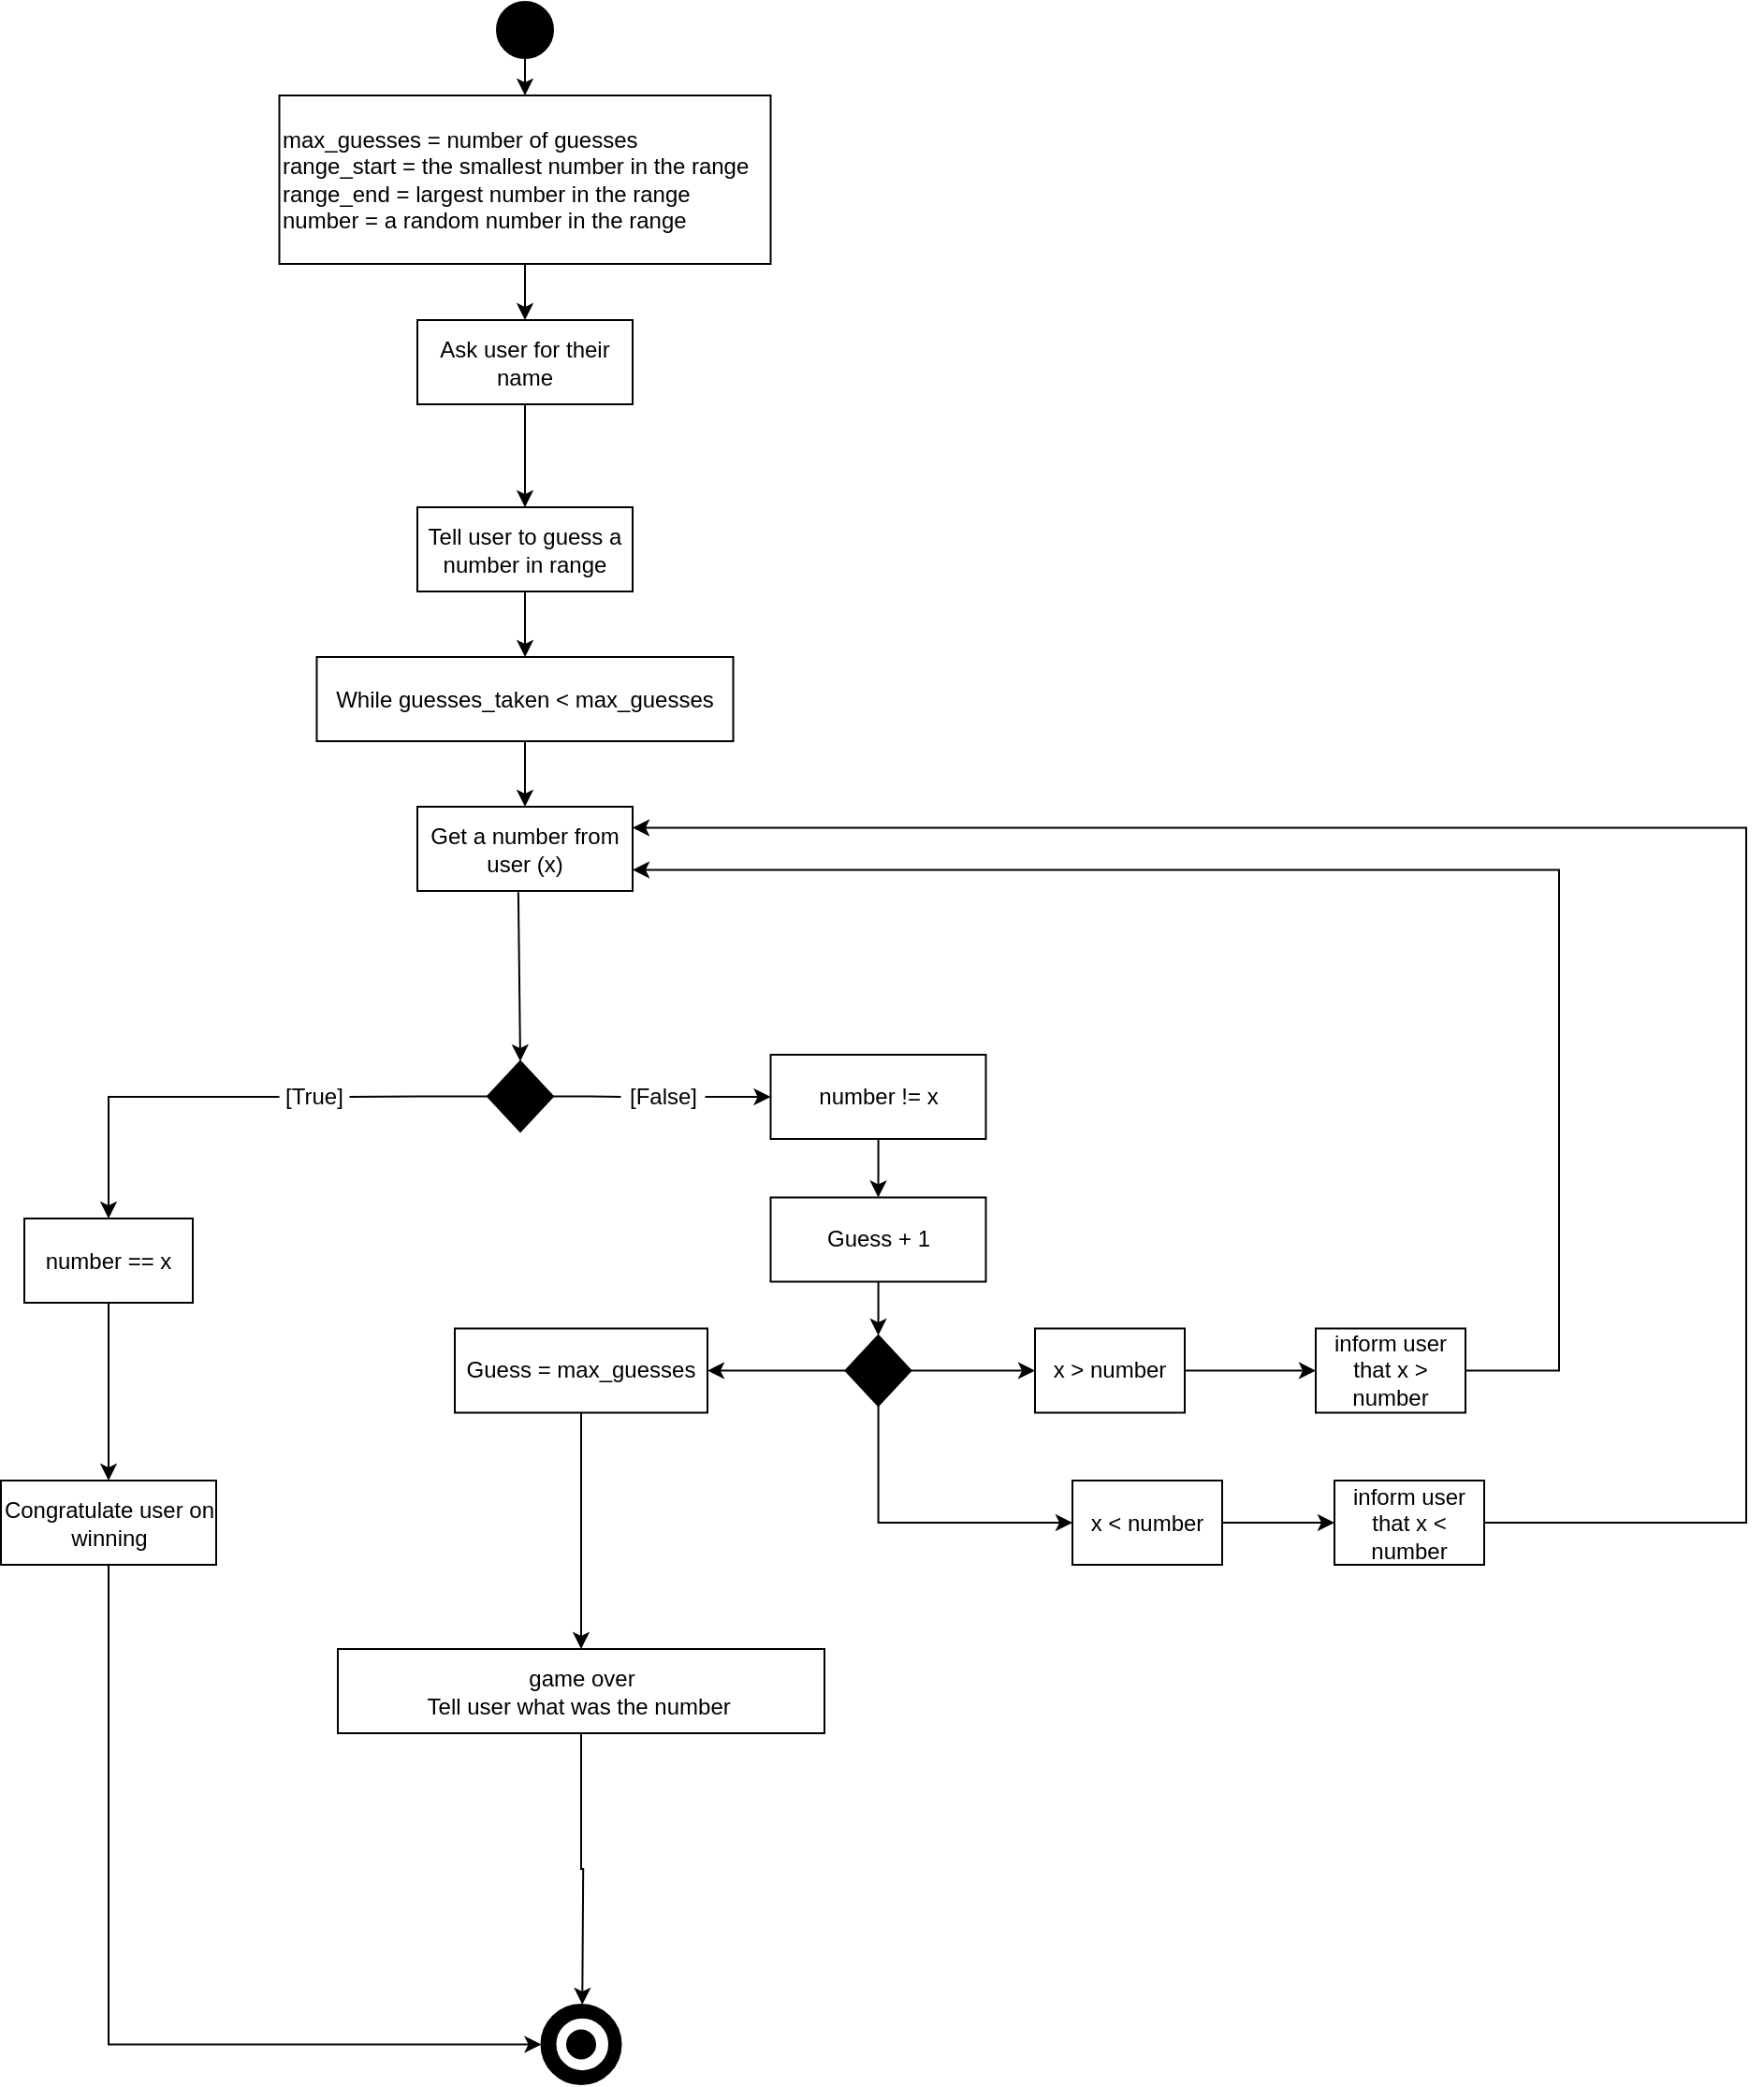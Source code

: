 <mxfile version="20.1.3" type="github">
  <diagram id="5ZX5jhuYgvGsWRN7hRBs" name="Page-1">
    <mxGraphModel dx="1896" dy="1016" grid="1" gridSize="10" guides="1" tooltips="1" connect="1" arrows="1" fold="1" page="1" pageScale="1" pageWidth="827" pageHeight="1169" math="0" shadow="0">
      <root>
        <mxCell id="0" />
        <mxCell id="1" parent="0" />
        <mxCell id="6hHq8vOH9r0YKPf5Swi3-6" value="" style="edgeStyle=orthogonalEdgeStyle;rounded=0;orthogonalLoop=1;jettySize=auto;html=1;exitX=0.5;exitY=1;exitDx=0;exitDy=0;" edge="1" parent="1" source="6hHq8vOH9r0YKPf5Swi3-36" target="6hHq8vOH9r0YKPf5Swi3-5">
          <mxGeometry relative="1" as="geometry">
            <mxPoint x="245" y="30" as="sourcePoint" />
          </mxGeometry>
        </mxCell>
        <mxCell id="6hHq8vOH9r0YKPf5Swi3-1" value="" style="ellipse;whiteSpace=wrap;html=1;aspect=fixed;fillStyle=solid;fillColor=#000000;" vertex="1" parent="1">
          <mxGeometry x="412.5" width="30" height="30" as="geometry" />
        </mxCell>
        <mxCell id="6hHq8vOH9r0YKPf5Swi3-8" value="" style="edgeStyle=orthogonalEdgeStyle;rounded=0;orthogonalLoop=1;jettySize=auto;html=1;" edge="1" parent="1" source="6hHq8vOH9r0YKPf5Swi3-5" target="6hHq8vOH9r0YKPf5Swi3-7">
          <mxGeometry relative="1" as="geometry" />
        </mxCell>
        <mxCell id="6hHq8vOH9r0YKPf5Swi3-37" value="" style="edgeStyle=orthogonalEdgeStyle;rounded=0;orthogonalLoop=1;jettySize=auto;html=1;fontColor=#000000;exitX=0.5;exitY=1;exitDx=0;exitDy=0;" edge="1" parent="1" source="6hHq8vOH9r0YKPf5Swi3-1" target="6hHq8vOH9r0YKPf5Swi3-36">
          <mxGeometry relative="1" as="geometry">
            <mxPoint x="350" y="20" as="sourcePoint" />
          </mxGeometry>
        </mxCell>
        <mxCell id="6hHq8vOH9r0YKPf5Swi3-5" value="Ask user for their name" style="whiteSpace=wrap;html=1;fillStyle=auto;" vertex="1" parent="1">
          <mxGeometry x="370" y="170" width="115" height="45" as="geometry" />
        </mxCell>
        <mxCell id="6hHq8vOH9r0YKPf5Swi3-15" value="" style="edgeStyle=orthogonalEdgeStyle;rounded=0;orthogonalLoop=1;jettySize=auto;html=1;fontColor=#000000;" edge="1" parent="1" source="6hHq8vOH9r0YKPf5Swi3-7" target="6hHq8vOH9r0YKPf5Swi3-14">
          <mxGeometry relative="1" as="geometry" />
        </mxCell>
        <mxCell id="6hHq8vOH9r0YKPf5Swi3-7" value="Tell user to guess a number in range" style="whiteSpace=wrap;html=1;fillStyle=auto;" vertex="1" parent="1">
          <mxGeometry x="370" y="270" width="115" height="45" as="geometry" />
        </mxCell>
        <mxCell id="6hHq8vOH9r0YKPf5Swi3-14" value="While guesses_taken &amp;lt; max_guesses" style="whiteSpace=wrap;html=1;fillStyle=auto;" vertex="1" parent="1">
          <mxGeometry x="316.25" y="350" width="222.5" height="45" as="geometry" />
        </mxCell>
        <mxCell id="6hHq8vOH9r0YKPf5Swi3-23" value="" style="endArrow=classic;html=1;rounded=0;fontColor=#000000;entryX=0.5;entryY=0;entryDx=0;entryDy=0;exitX=0.469;exitY=1.013;exitDx=0;exitDy=0;exitPerimeter=0;" edge="1" parent="1" source="6hHq8vOH9r0YKPf5Swi3-46" target="6hHq8vOH9r0YKPf5Swi3-26">
          <mxGeometry width="50" height="50" relative="1" as="geometry">
            <mxPoint x="230" y="400" as="sourcePoint" />
            <mxPoint x="425" y="530" as="targetPoint" />
          </mxGeometry>
        </mxCell>
        <mxCell id="6hHq8vOH9r0YKPf5Swi3-29" value="" style="edgeStyle=orthogonalEdgeStyle;rounded=0;orthogonalLoop=1;jettySize=auto;html=1;fontColor=#000000;exitX=0;exitY=0.5;exitDx=0;exitDy=0;verticalAlign=middle;startArrow=none;entryX=0.5;entryY=0;entryDx=0;entryDy=0;" edge="1" parent="1" source="6hHq8vOH9r0YKPf5Swi3-30" target="6hHq8vOH9r0YKPf5Swi3-93">
          <mxGeometry relative="1" as="geometry" />
        </mxCell>
        <mxCell id="6hHq8vOH9r0YKPf5Swi3-26" value="" style="rhombus;whiteSpace=wrap;html=1;fillStyle=auto;fontColor=#000000;fillColor=#000000;" vertex="1" parent="1">
          <mxGeometry x="407.5" y="566" width="35" height="37.5" as="geometry" />
        </mxCell>
        <mxCell id="6hHq8vOH9r0YKPf5Swi3-90" style="edgeStyle=orthogonalEdgeStyle;rounded=0;orthogonalLoop=1;jettySize=auto;html=1;fontColor=#000000;entryX=0;entryY=0.5;entryDx=0;entryDy=0;" edge="1" parent="1" source="6hHq8vOH9r0YKPf5Swi3-28" target="6hHq8vOH9r0YKPf5Swi3-81">
          <mxGeometry relative="1" as="geometry">
            <mxPoint x="200" y="1080" as="targetPoint" />
            <Array as="points">
              <mxPoint x="205" y="1091" />
            </Array>
          </mxGeometry>
        </mxCell>
        <mxCell id="6hHq8vOH9r0YKPf5Swi3-28" value="Congratulate user on winning" style="whiteSpace=wrap;html=1;fillStyle=auto;" vertex="1" parent="1">
          <mxGeometry x="147.5" y="790" width="115" height="45" as="geometry" />
        </mxCell>
        <mxCell id="6hHq8vOH9r0YKPf5Swi3-30" value="[True]&lt;br&gt;" style="text;html=1;strokeColor=none;fillColor=none;align=center;verticalAlign=middle;whiteSpace=wrap;rounded=0;fillStyle=auto;fontColor=#000000;" vertex="1" parent="1">
          <mxGeometry x="296.25" y="565" width="37.5" height="40" as="geometry" />
        </mxCell>
        <mxCell id="6hHq8vOH9r0YKPf5Swi3-31" value="" style="edgeStyle=orthogonalEdgeStyle;rounded=0;orthogonalLoop=1;jettySize=auto;html=1;fontColor=#000000;exitX=0;exitY=0.5;exitDx=0;exitDy=0;verticalAlign=middle;endArrow=none;" edge="1" parent="1" source="6hHq8vOH9r0YKPf5Swi3-26" target="6hHq8vOH9r0YKPf5Swi3-30">
          <mxGeometry relative="1" as="geometry">
            <mxPoint x="227.5" y="578.75" as="sourcePoint" />
            <mxPoint x="115" y="578.75" as="targetPoint" />
          </mxGeometry>
        </mxCell>
        <mxCell id="6hHq8vOH9r0YKPf5Swi3-47" value="" style="edgeStyle=orthogonalEdgeStyle;rounded=0;orthogonalLoop=1;jettySize=auto;html=1;fontColor=#000000;exitX=0.5;exitY=1;exitDx=0;exitDy=0;" edge="1" parent="1" source="6hHq8vOH9r0YKPf5Swi3-14" target="6hHq8vOH9r0YKPf5Swi3-46">
          <mxGeometry relative="1" as="geometry" />
        </mxCell>
        <mxCell id="6hHq8vOH9r0YKPf5Swi3-61" value="" style="edgeStyle=orthogonalEdgeStyle;rounded=0;orthogonalLoop=1;jettySize=auto;html=1;fontColor=#000000;" edge="1" parent="1" source="6hHq8vOH9r0YKPf5Swi3-32" target="6hHq8vOH9r0YKPf5Swi3-60">
          <mxGeometry relative="1" as="geometry" />
        </mxCell>
        <mxCell id="6hHq8vOH9r0YKPf5Swi3-32" value="Guess = max_guesses" style="whiteSpace=wrap;html=1;fillStyle=auto;" vertex="1" parent="1">
          <mxGeometry x="390" y="708.75" width="135" height="45" as="geometry" />
        </mxCell>
        <mxCell id="6hHq8vOH9r0YKPf5Swi3-98" value="" style="edgeStyle=orthogonalEdgeStyle;rounded=0;orthogonalLoop=1;jettySize=auto;html=1;fontColor=#000000;" edge="1" parent="1" source="6hHq8vOH9r0YKPf5Swi3-34" target="6hHq8vOH9r0YKPf5Swi3-96">
          <mxGeometry relative="1" as="geometry" />
        </mxCell>
        <mxCell id="6hHq8vOH9r0YKPf5Swi3-34" value="&lt;span style=&quot;font-weight: normal;&quot;&gt;[False]&lt;br&gt;&lt;/span&gt;" style="text;html=1;strokeColor=none;fillColor=none;align=center;verticalAlign=middle;whiteSpace=wrap;rounded=0;fillStyle=auto;fontColor=#000000;fontStyle=1" vertex="1" parent="1">
          <mxGeometry x="478.75" y="560" width="45" height="50" as="geometry" />
        </mxCell>
        <mxCell id="6hHq8vOH9r0YKPf5Swi3-35" value="" style="edgeStyle=orthogonalEdgeStyle;rounded=0;orthogonalLoop=1;jettySize=auto;html=1;fontColor=#000000;exitX=1;exitY=0.5;exitDx=0;exitDy=0;endArrow=none;" edge="1" parent="1" source="6hHq8vOH9r0YKPf5Swi3-26" target="6hHq8vOH9r0YKPf5Swi3-34">
          <mxGeometry relative="1" as="geometry">
            <mxPoint x="262.5" y="578.75" as="sourcePoint" />
            <mxPoint x="370" y="578.75" as="targetPoint" />
          </mxGeometry>
        </mxCell>
        <mxCell id="6hHq8vOH9r0YKPf5Swi3-36" value="max_guesses = number of guesses&lt;br&gt;range_start = the smallest number in the range&lt;br&gt;range_end = largest number in the range&lt;br&gt;number = a random number in the range&lt;br&gt;" style="whiteSpace=wrap;html=1;fillStyle=auto;align=left;" vertex="1" parent="1">
          <mxGeometry x="296.25" y="50" width="262.5" height="90" as="geometry" />
        </mxCell>
        <mxCell id="6hHq8vOH9r0YKPf5Swi3-67" value="" style="edgeStyle=orthogonalEdgeStyle;rounded=0;orthogonalLoop=1;jettySize=auto;html=1;fontColor=#000000;" edge="1" parent="1" source="6hHq8vOH9r0YKPf5Swi3-44" target="6hHq8vOH9r0YKPf5Swi3-66">
          <mxGeometry relative="1" as="geometry" />
        </mxCell>
        <mxCell id="6hHq8vOH9r0YKPf5Swi3-44" value="x &amp;gt; number&lt;br&gt;" style="whiteSpace=wrap;html=1;fillStyle=auto;" vertex="1" parent="1">
          <mxGeometry x="700" y="708.75" width="80" height="45" as="geometry" />
        </mxCell>
        <mxCell id="6hHq8vOH9r0YKPf5Swi3-46" value="Get a number from user (x)" style="whiteSpace=wrap;html=1;fillStyle=auto;" vertex="1" parent="1">
          <mxGeometry x="370" y="430" width="115" height="45" as="geometry" />
        </mxCell>
        <mxCell id="6hHq8vOH9r0YKPf5Swi3-55" value="" style="edgeStyle=orthogonalEdgeStyle;rounded=0;orthogonalLoop=1;jettySize=auto;html=1;fontColor=#000000;entryX=0.5;entryY=0;entryDx=0;entryDy=0;" edge="1" parent="1" source="6hHq8vOH9r0YKPf5Swi3-42" target="6hHq8vOH9r0YKPf5Swi3-56">
          <mxGeometry relative="1" as="geometry">
            <mxPoint x="607.5" y="997.5" as="targetPoint" />
          </mxGeometry>
        </mxCell>
        <mxCell id="6hHq8vOH9r0YKPf5Swi3-42" value="Guess + 1" style="whiteSpace=wrap;html=1;fillStyle=auto;" vertex="1" parent="1">
          <mxGeometry x="558.75" y="638.75" width="115" height="45" as="geometry" />
        </mxCell>
        <mxCell id="6hHq8vOH9r0YKPf5Swi3-64" value="" style="edgeStyle=orthogonalEdgeStyle;rounded=0;orthogonalLoop=1;jettySize=auto;html=1;fontColor=#000000;" edge="1" parent="1" source="6hHq8vOH9r0YKPf5Swi3-56" target="6hHq8vOH9r0YKPf5Swi3-32">
          <mxGeometry relative="1" as="geometry" />
        </mxCell>
        <mxCell id="6hHq8vOH9r0YKPf5Swi3-65" value="" style="edgeStyle=orthogonalEdgeStyle;rounded=0;orthogonalLoop=1;jettySize=auto;html=1;fontColor=#000000;" edge="1" parent="1" source="6hHq8vOH9r0YKPf5Swi3-56" target="6hHq8vOH9r0YKPf5Swi3-44">
          <mxGeometry relative="1" as="geometry" />
        </mxCell>
        <mxCell id="6hHq8vOH9r0YKPf5Swi3-71" style="edgeStyle=orthogonalEdgeStyle;rounded=0;orthogonalLoop=1;jettySize=auto;html=1;fontColor=#000000;entryX=0;entryY=0.5;entryDx=0;entryDy=0;" edge="1" parent="1" source="6hHq8vOH9r0YKPf5Swi3-56" target="6hHq8vOH9r0YKPf5Swi3-58">
          <mxGeometry relative="1" as="geometry">
            <mxPoint x="616.25" y="830" as="targetPoint" />
            <Array as="points">
              <mxPoint x="616" y="812" />
            </Array>
          </mxGeometry>
        </mxCell>
        <mxCell id="6hHq8vOH9r0YKPf5Swi3-56" value="" style="rhombus;whiteSpace=wrap;html=1;fillStyle=auto;fontColor=#000000;fillColor=#000000;" vertex="1" parent="1">
          <mxGeometry x="598.75" y="712.5" width="35" height="37.5" as="geometry" />
        </mxCell>
        <mxCell id="6hHq8vOH9r0YKPf5Swi3-74" value="" style="edgeStyle=orthogonalEdgeStyle;rounded=0;orthogonalLoop=1;jettySize=auto;html=1;fontColor=#000000;" edge="1" parent="1" source="6hHq8vOH9r0YKPf5Swi3-58" target="6hHq8vOH9r0YKPf5Swi3-72">
          <mxGeometry relative="1" as="geometry" />
        </mxCell>
        <mxCell id="6hHq8vOH9r0YKPf5Swi3-58" value="x &amp;lt; number" style="whiteSpace=wrap;html=1;fillStyle=auto;" vertex="1" parent="1">
          <mxGeometry x="720" y="790" width="80" height="45" as="geometry" />
        </mxCell>
        <mxCell id="6hHq8vOH9r0YKPf5Swi3-78" value="" style="edgeStyle=orthogonalEdgeStyle;rounded=0;orthogonalLoop=1;jettySize=auto;html=1;fontColor=#000000;" edge="1" parent="1" source="6hHq8vOH9r0YKPf5Swi3-60">
          <mxGeometry relative="1" as="geometry">
            <mxPoint x="458.125" y="1070" as="targetPoint" />
          </mxGeometry>
        </mxCell>
        <mxCell id="6hHq8vOH9r0YKPf5Swi3-60" value="game over&lt;br&gt;Tell user what was the number&amp;nbsp;" style="whiteSpace=wrap;html=1;fillStyle=auto;" vertex="1" parent="1">
          <mxGeometry x="327.5" y="880" width="260" height="45" as="geometry" />
        </mxCell>
        <mxCell id="6hHq8vOH9r0YKPf5Swi3-101" style="edgeStyle=orthogonalEdgeStyle;rounded=0;orthogonalLoop=1;jettySize=auto;html=1;fontColor=#000000;entryX=1;entryY=0.75;entryDx=0;entryDy=0;" edge="1" parent="1" source="6hHq8vOH9r0YKPf5Swi3-66" target="6hHq8vOH9r0YKPf5Swi3-46">
          <mxGeometry relative="1" as="geometry">
            <mxPoint x="1000" y="480" as="targetPoint" />
            <Array as="points">
              <mxPoint x="980" y="731" />
              <mxPoint x="980" y="464" />
            </Array>
          </mxGeometry>
        </mxCell>
        <mxCell id="6hHq8vOH9r0YKPf5Swi3-66" value="inform user&lt;br&gt;that x &amp;gt; number" style="whiteSpace=wrap;html=1;fillStyle=auto;" vertex="1" parent="1">
          <mxGeometry x="850" y="708.75" width="80" height="45" as="geometry" />
        </mxCell>
        <mxCell id="6hHq8vOH9r0YKPf5Swi3-75" style="edgeStyle=orthogonalEdgeStyle;rounded=0;orthogonalLoop=1;jettySize=auto;html=1;fontColor=#000000;entryX=1;entryY=0.25;entryDx=0;entryDy=0;" edge="1" parent="1" source="6hHq8vOH9r0YKPf5Swi3-72" target="6hHq8vOH9r0YKPf5Swi3-46">
          <mxGeometry relative="1" as="geometry">
            <mxPoint x="1030" y="450" as="targetPoint" />
            <Array as="points">
              <mxPoint x="1080" y="813" />
              <mxPoint x="1080" y="441" />
            </Array>
          </mxGeometry>
        </mxCell>
        <mxCell id="6hHq8vOH9r0YKPf5Swi3-72" value="inform user&lt;br&gt;that x &amp;lt; number" style="whiteSpace=wrap;html=1;fillStyle=auto;" vertex="1" parent="1">
          <mxGeometry x="860" y="790" width="80" height="45" as="geometry" />
        </mxCell>
        <mxCell id="6hHq8vOH9r0YKPf5Swi3-81" value="" style="ellipse;whiteSpace=wrap;html=1;aspect=fixed;fillStyle=auto;fontColor=#000000;fillColor=#000000;" vertex="1" parent="1">
          <mxGeometry x="436.25" y="1070" width="42.5" height="42.5" as="geometry" />
        </mxCell>
        <mxCell id="6hHq8vOH9r0YKPf5Swi3-82" value="" style="ellipse;whiteSpace=wrap;html=1;aspect=fixed;fillStyle=auto;fontColor=#000000;fillColor=#FFFFFF;" vertex="1" parent="1">
          <mxGeometry x="443.75" y="1076.87" width="28.75" height="28.75" as="geometry" />
        </mxCell>
        <mxCell id="6hHq8vOH9r0YKPf5Swi3-83" value="" style="ellipse;whiteSpace=wrap;html=1;aspect=fixed;fillStyle=auto;fontColor=#000000;fillColor=#000000;" vertex="1" parent="1">
          <mxGeometry x="450" y="1083.75" width="15" height="15" as="geometry" />
        </mxCell>
        <mxCell id="6hHq8vOH9r0YKPf5Swi3-95" style="edgeStyle=orthogonalEdgeStyle;rounded=0;orthogonalLoop=1;jettySize=auto;html=1;fontColor=#000000;" edge="1" parent="1" source="6hHq8vOH9r0YKPf5Swi3-93" target="6hHq8vOH9r0YKPf5Swi3-28">
          <mxGeometry relative="1" as="geometry" />
        </mxCell>
        <mxCell id="6hHq8vOH9r0YKPf5Swi3-93" value="number == x&lt;br&gt;" style="whiteSpace=wrap;html=1;fillStyle=auto;" vertex="1" parent="1">
          <mxGeometry x="160" y="650" width="90" height="45" as="geometry" />
        </mxCell>
        <mxCell id="6hHq8vOH9r0YKPf5Swi3-100" style="edgeStyle=orthogonalEdgeStyle;rounded=0;orthogonalLoop=1;jettySize=auto;html=1;entryX=0.5;entryY=0;entryDx=0;entryDy=0;fontColor=#000000;" edge="1" parent="1" source="6hHq8vOH9r0YKPf5Swi3-96" target="6hHq8vOH9r0YKPf5Swi3-42">
          <mxGeometry relative="1" as="geometry" />
        </mxCell>
        <mxCell id="6hHq8vOH9r0YKPf5Swi3-96" value="number != x" style="whiteSpace=wrap;html=1;fillStyle=auto;" vertex="1" parent="1">
          <mxGeometry x="558.75" y="562.5" width="115" height="45" as="geometry" />
        </mxCell>
      </root>
    </mxGraphModel>
  </diagram>
</mxfile>
